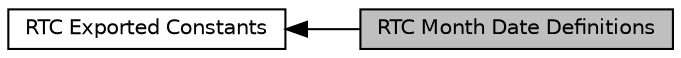 digraph "RTC Month Date Definitions"
{
  edge [fontname="Helvetica",fontsize="10",labelfontname="Helvetica",labelfontsize="10"];
  node [fontname="Helvetica",fontsize="10",shape=record];
  rankdir=LR;
  Node0 [label="RTC Month Date Definitions",height=0.2,width=0.4,color="black", fillcolor="grey75", style="filled", fontcolor="black"];
  Node1 [label="RTC Exported Constants",height=0.2,width=0.4,color="black", fillcolor="white", style="filled",URL="$group___r_t_c___exported___constants.html"];
  Node1->Node0 [shape=plaintext, dir="back", style="solid"];
}
